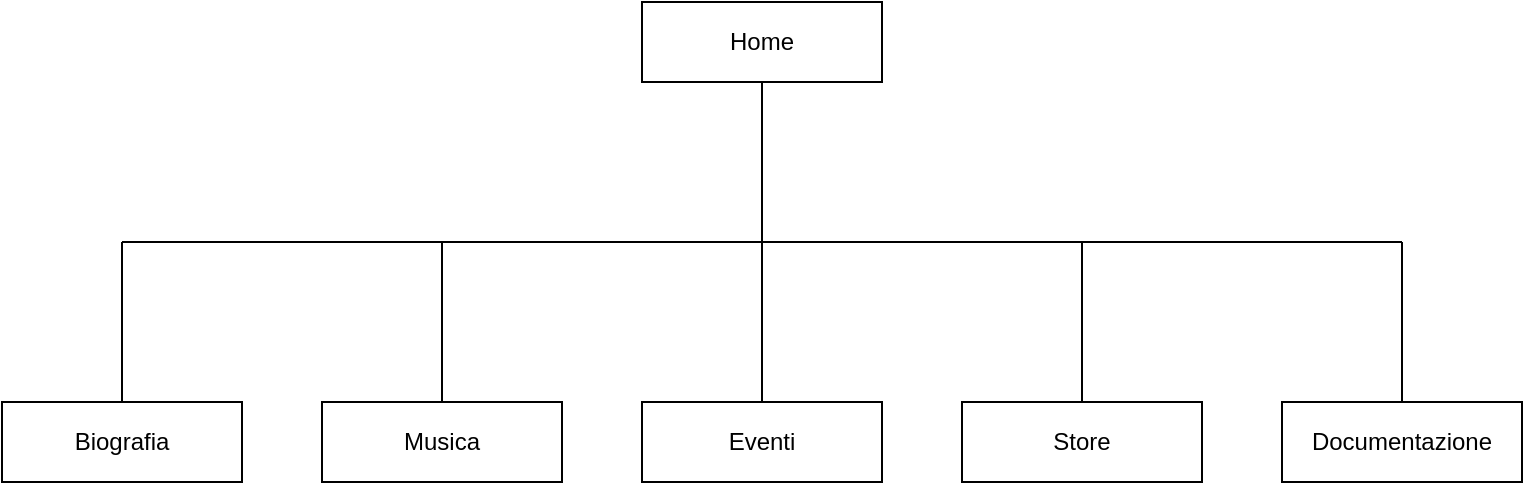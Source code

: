 <mxfile version="22.1.11" type="device">
  <diagram name="Pagina-1" id="wsHuj3ddvwg0a2rnDeT4">
    <mxGraphModel dx="819" dy="483" grid="1" gridSize="10" guides="1" tooltips="1" connect="1" arrows="1" fold="1" page="1" pageScale="1" pageWidth="1169" pageHeight="827" background="none" math="0" shadow="0">
      <root>
        <mxCell id="0" />
        <mxCell id="1" parent="0" />
        <mxCell id="zesM0-6Q-MO-Q9DF39lt-1" value="Biografia" style="rounded=0;whiteSpace=wrap;html=1;" parent="1" vertex="1">
          <mxGeometry x="40" y="400" width="120" height="40" as="geometry" />
        </mxCell>
        <mxCell id="zesM0-6Q-MO-Q9DF39lt-2" value="Musica" style="rounded=0;whiteSpace=wrap;html=1;" parent="1" vertex="1">
          <mxGeometry x="200" y="400" width="120" height="40" as="geometry" />
        </mxCell>
        <mxCell id="zesM0-6Q-MO-Q9DF39lt-3" value="Eventi" style="rounded=0;whiteSpace=wrap;html=1;" parent="1" vertex="1">
          <mxGeometry x="360" y="400" width="120" height="40" as="geometry" />
        </mxCell>
        <mxCell id="zesM0-6Q-MO-Q9DF39lt-4" style="rounded=0;orthogonalLoop=1;jettySize=auto;html=1;strokeColor=default;endArrow=none;endFill=0;entryX=0.5;entryY=0;entryDx=0;entryDy=0;" parent="1" target="zesM0-6Q-MO-Q9DF39lt-2" edge="1">
          <mxGeometry relative="1" as="geometry">
            <mxPoint x="260" y="320" as="sourcePoint" />
            <mxPoint x="440" y="400" as="targetPoint" />
          </mxGeometry>
        </mxCell>
        <mxCell id="zesM0-6Q-MO-Q9DF39lt-5" value="Home" style="rounded=0;whiteSpace=wrap;html=1;" parent="1" vertex="1">
          <mxGeometry x="360" y="200" width="120" height="40" as="geometry" />
        </mxCell>
        <mxCell id="zesM0-6Q-MO-Q9DF39lt-6" style="rounded=0;orthogonalLoop=1;jettySize=auto;html=1;exitX=0.5;exitY=0;exitDx=0;exitDy=0;strokeColor=default;endArrow=none;endFill=0;entryX=0.5;entryY=1;entryDx=0;entryDy=0;" parent="1" source="zesM0-6Q-MO-Q9DF39lt-3" edge="1" target="zesM0-6Q-MO-Q9DF39lt-5">
          <mxGeometry relative="1" as="geometry">
            <mxPoint x="680" y="400" as="sourcePoint" />
            <mxPoint x="390" y="320" as="targetPoint" />
          </mxGeometry>
        </mxCell>
        <mxCell id="zesM0-6Q-MO-Q9DF39lt-7" style="rounded=0;orthogonalLoop=1;jettySize=auto;html=1;strokeColor=default;endArrow=none;endFill=0;" parent="1" edge="1">
          <mxGeometry relative="1" as="geometry">
            <mxPoint x="740" y="320" as="sourcePoint" />
            <mxPoint x="110" y="320" as="targetPoint" />
            <Array as="points">
              <mxPoint x="110" y="320" />
              <mxPoint x="100" y="320" />
            </Array>
          </mxGeometry>
        </mxCell>
        <mxCell id="zesM0-6Q-MO-Q9DF39lt-9" style="rounded=0;orthogonalLoop=1;jettySize=auto;html=1;exitX=0.5;exitY=0;exitDx=0;exitDy=0;strokeColor=default;endArrow=none;endFill=0;" parent="1" source="zesM0-6Q-MO-Q9DF39lt-1" edge="1">
          <mxGeometry relative="1" as="geometry">
            <mxPoint x="199.5" y="400" as="sourcePoint" />
            <mxPoint x="100" y="320" as="targetPoint" />
          </mxGeometry>
        </mxCell>
        <mxCell id="F9CMhAypX0apLLosR-Gz-1" style="edgeStyle=orthogonalEdgeStyle;rounded=0;orthogonalLoop=1;jettySize=auto;html=1;endArrow=none;endFill=0;" edge="1" parent="1" source="zesM0-6Q-MO-Q9DF39lt-10">
          <mxGeometry relative="1" as="geometry">
            <mxPoint x="580" y="320" as="targetPoint" />
          </mxGeometry>
        </mxCell>
        <mxCell id="zesM0-6Q-MO-Q9DF39lt-10" value="Store" style="rounded=0;whiteSpace=wrap;html=1;" parent="1" vertex="1">
          <mxGeometry x="520" y="400" width="120" height="40" as="geometry" />
        </mxCell>
        <mxCell id="F9CMhAypX0apLLosR-Gz-2" style="edgeStyle=orthogonalEdgeStyle;rounded=0;orthogonalLoop=1;jettySize=auto;html=1;endArrow=none;endFill=0;" edge="1" parent="1" source="zesM0-6Q-MO-Q9DF39lt-11">
          <mxGeometry relative="1" as="geometry">
            <mxPoint x="740" y="320" as="targetPoint" />
          </mxGeometry>
        </mxCell>
        <mxCell id="zesM0-6Q-MO-Q9DF39lt-11" value="Documentazione" style="rounded=0;whiteSpace=wrap;html=1;" parent="1" vertex="1">
          <mxGeometry x="680" y="400" width="120" height="40" as="geometry" />
        </mxCell>
      </root>
    </mxGraphModel>
  </diagram>
</mxfile>
